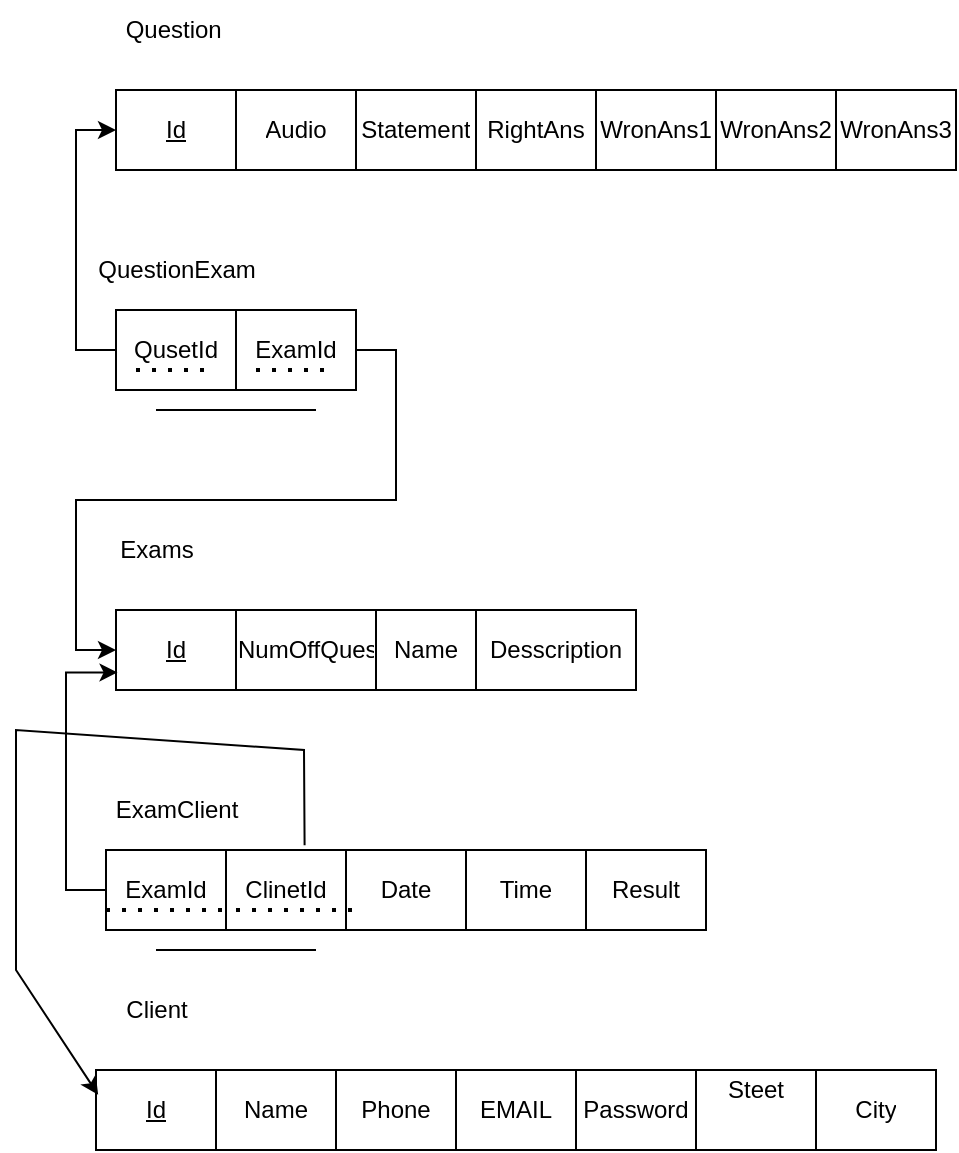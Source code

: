 <mxfile version="20.8.16" type="device"><diagram name="Page-1" id="nI84zGFlUNjvDhUsN9Tr"><mxGraphModel dx="1050" dy="629" grid="1" gridSize="10" guides="1" tooltips="1" connect="1" arrows="1" fold="1" page="1" pageScale="1" pageWidth="850" pageHeight="1100" math="0" shadow="0"><root><mxCell id="0"/><mxCell id="1" parent="0"/><mxCell id="rnU8xZPNmN3JV4nsWGYF-1" value="" style="shape=table;startSize=0;container=1;collapsible=0;childLayout=tableLayout;" vertex="1" parent="1"><mxGeometry x="70" y="60" width="420" height="40" as="geometry"/></mxCell><mxCell id="rnU8xZPNmN3JV4nsWGYF-2" value="" style="shape=tableRow;horizontal=0;startSize=0;swimlaneHead=0;swimlaneBody=0;strokeColor=inherit;top=0;left=0;bottom=0;right=0;collapsible=0;dropTarget=0;fillColor=none;points=[[0,0.5],[1,0.5]];portConstraint=eastwest;" vertex="1" parent="rnU8xZPNmN3JV4nsWGYF-1"><mxGeometry width="420" height="40" as="geometry"/></mxCell><mxCell id="rnU8xZPNmN3JV4nsWGYF-3" value="&lt;u&gt;Id&lt;/u&gt;" style="shape=partialRectangle;html=1;whiteSpace=wrap;connectable=0;strokeColor=inherit;overflow=hidden;fillColor=none;top=0;left=0;bottom=0;right=0;pointerEvents=1;" vertex="1" parent="rnU8xZPNmN3JV4nsWGYF-2"><mxGeometry width="60" height="40" as="geometry"><mxRectangle width="60" height="40" as="alternateBounds"/></mxGeometry></mxCell><mxCell id="rnU8xZPNmN3JV4nsWGYF-4" value="Audio" style="shape=partialRectangle;html=1;whiteSpace=wrap;connectable=0;strokeColor=inherit;overflow=hidden;fillColor=none;top=0;left=0;bottom=0;right=0;pointerEvents=1;" vertex="1" parent="rnU8xZPNmN3JV4nsWGYF-2"><mxGeometry x="60" width="60" height="40" as="geometry"><mxRectangle width="60" height="40" as="alternateBounds"/></mxGeometry></mxCell><mxCell id="rnU8xZPNmN3JV4nsWGYF-5" value="Statement" style="shape=partialRectangle;html=1;whiteSpace=wrap;connectable=0;strokeColor=inherit;overflow=hidden;fillColor=none;top=0;left=0;bottom=0;right=0;pointerEvents=1;" vertex="1" parent="rnU8xZPNmN3JV4nsWGYF-2"><mxGeometry x="120" width="60" height="40" as="geometry"><mxRectangle width="60" height="40" as="alternateBounds"/></mxGeometry></mxCell><mxCell id="rnU8xZPNmN3JV4nsWGYF-6" value="RightAns" style="shape=partialRectangle;html=1;whiteSpace=wrap;connectable=0;strokeColor=inherit;overflow=hidden;fillColor=none;top=0;left=0;bottom=0;right=0;pointerEvents=1;" vertex="1" parent="rnU8xZPNmN3JV4nsWGYF-2"><mxGeometry x="180" width="60" height="40" as="geometry"><mxRectangle width="60" height="40" as="alternateBounds"/></mxGeometry></mxCell><mxCell id="rnU8xZPNmN3JV4nsWGYF-7" value="WronAns1" style="shape=partialRectangle;html=1;whiteSpace=wrap;connectable=0;strokeColor=inherit;overflow=hidden;fillColor=none;top=0;left=0;bottom=0;right=0;pointerEvents=1;" vertex="1" parent="rnU8xZPNmN3JV4nsWGYF-2"><mxGeometry x="240" width="60" height="40" as="geometry"><mxRectangle width="60" height="40" as="alternateBounds"/></mxGeometry></mxCell><mxCell id="rnU8xZPNmN3JV4nsWGYF-8" value="WronAns2" style="shape=partialRectangle;html=1;whiteSpace=wrap;connectable=0;strokeColor=inherit;overflow=hidden;fillColor=none;top=0;left=0;bottom=0;right=0;pointerEvents=1;" vertex="1" parent="rnU8xZPNmN3JV4nsWGYF-2"><mxGeometry x="300" width="60" height="40" as="geometry"><mxRectangle width="60" height="40" as="alternateBounds"/></mxGeometry></mxCell><mxCell id="rnU8xZPNmN3JV4nsWGYF-9" value="WronAns3" style="shape=partialRectangle;html=1;whiteSpace=wrap;connectable=0;strokeColor=inherit;overflow=hidden;fillColor=none;top=0;left=0;bottom=0;right=0;pointerEvents=1;" vertex="1" parent="rnU8xZPNmN3JV4nsWGYF-2"><mxGeometry x="360" width="60" height="40" as="geometry"><mxRectangle width="60" height="40" as="alternateBounds"/></mxGeometry></mxCell><mxCell id="rnU8xZPNmN3JV4nsWGYF-10" value="Question&amp;nbsp;" style="text;html=1;align=center;verticalAlign=middle;resizable=0;points=[];autosize=1;strokeColor=none;fillColor=none;" vertex="1" parent="1"><mxGeometry x="65" y="15" width="70" height="30" as="geometry"/></mxCell><mxCell id="rnU8xZPNmN3JV4nsWGYF-12" value="" style="shape=table;startSize=0;container=1;collapsible=0;childLayout=tableLayout;" vertex="1" parent="1"><mxGeometry x="70" y="320" width="260" height="40" as="geometry"/></mxCell><mxCell id="rnU8xZPNmN3JV4nsWGYF-13" value="" style="shape=tableRow;horizontal=0;startSize=0;swimlaneHead=0;swimlaneBody=0;strokeColor=inherit;top=0;left=0;bottom=0;right=0;collapsible=0;dropTarget=0;fillColor=none;points=[[0,0.5],[1,0.5]];portConstraint=eastwest;" vertex="1" parent="rnU8xZPNmN3JV4nsWGYF-12"><mxGeometry width="260" height="40" as="geometry"/></mxCell><mxCell id="rnU8xZPNmN3JV4nsWGYF-14" value="&lt;u&gt;Id&lt;/u&gt;" style="shape=partialRectangle;html=1;whiteSpace=wrap;connectable=0;strokeColor=inherit;overflow=hidden;fillColor=none;top=0;left=0;bottom=0;right=0;pointerEvents=1;" vertex="1" parent="rnU8xZPNmN3JV4nsWGYF-13"><mxGeometry width="60" height="40" as="geometry"><mxRectangle width="60" height="40" as="alternateBounds"/></mxGeometry></mxCell><mxCell id="rnU8xZPNmN3JV4nsWGYF-15" value="NumOffQues" style="shape=partialRectangle;html=1;whiteSpace=wrap;connectable=0;strokeColor=inherit;overflow=hidden;fillColor=none;top=0;left=0;bottom=0;right=0;pointerEvents=1;" vertex="1" parent="rnU8xZPNmN3JV4nsWGYF-13"><mxGeometry x="60" width="70" height="40" as="geometry"><mxRectangle width="70" height="40" as="alternateBounds"/></mxGeometry></mxCell><mxCell id="rnU8xZPNmN3JV4nsWGYF-16" value="Name" style="shape=partialRectangle;html=1;whiteSpace=wrap;connectable=0;strokeColor=inherit;overflow=hidden;fillColor=none;top=0;left=0;bottom=0;right=0;pointerEvents=1;" vertex="1" parent="rnU8xZPNmN3JV4nsWGYF-13"><mxGeometry x="130" width="50" height="40" as="geometry"><mxRectangle width="50" height="40" as="alternateBounds"/></mxGeometry></mxCell><mxCell id="rnU8xZPNmN3JV4nsWGYF-17" value="Desscription" style="shape=partialRectangle;html=1;whiteSpace=wrap;connectable=0;strokeColor=inherit;overflow=hidden;fillColor=none;top=0;left=0;bottom=0;right=0;pointerEvents=1;" vertex="1" parent="rnU8xZPNmN3JV4nsWGYF-13"><mxGeometry x="180" width="80" height="40" as="geometry"><mxRectangle width="80" height="40" as="alternateBounds"/></mxGeometry></mxCell><mxCell id="rnU8xZPNmN3JV4nsWGYF-18" value="Exams" style="text;html=1;align=center;verticalAlign=middle;resizable=0;points=[];autosize=1;strokeColor=none;fillColor=none;" vertex="1" parent="1"><mxGeometry x="60" y="275" width="60" height="30" as="geometry"/></mxCell><mxCell id="rnU8xZPNmN3JV4nsWGYF-20" value="" style="shape=table;startSize=0;container=1;collapsible=0;childLayout=tableLayout;" vertex="1" parent="1"><mxGeometry x="60" y="550" width="360" height="40" as="geometry"/></mxCell><mxCell id="rnU8xZPNmN3JV4nsWGYF-21" value="" style="shape=tableRow;horizontal=0;startSize=0;swimlaneHead=0;swimlaneBody=0;strokeColor=inherit;top=0;left=0;bottom=0;right=0;collapsible=0;dropTarget=0;fillColor=none;points=[[0,0.5],[1,0.5]];portConstraint=eastwest;" vertex="1" parent="rnU8xZPNmN3JV4nsWGYF-20"><mxGeometry width="360" height="40" as="geometry"/></mxCell><mxCell id="rnU8xZPNmN3JV4nsWGYF-22" value="&lt;u&gt;Id&lt;/u&gt;" style="shape=partialRectangle;html=1;whiteSpace=wrap;connectable=0;strokeColor=inherit;overflow=hidden;fillColor=none;top=0;left=0;bottom=0;right=0;pointerEvents=1;" vertex="1" parent="rnU8xZPNmN3JV4nsWGYF-21"><mxGeometry width="60" height="40" as="geometry"><mxRectangle width="60" height="40" as="alternateBounds"/></mxGeometry></mxCell><mxCell id="rnU8xZPNmN3JV4nsWGYF-23" value="Name" style="shape=partialRectangle;html=1;whiteSpace=wrap;connectable=0;strokeColor=inherit;overflow=hidden;fillColor=none;top=0;left=0;bottom=0;right=0;pointerEvents=1;" vertex="1" parent="rnU8xZPNmN3JV4nsWGYF-21"><mxGeometry x="60" width="60" height="40" as="geometry"><mxRectangle width="60" height="40" as="alternateBounds"/></mxGeometry></mxCell><mxCell id="rnU8xZPNmN3JV4nsWGYF-24" value="Phone" style="shape=partialRectangle;html=1;whiteSpace=wrap;connectable=0;strokeColor=inherit;overflow=hidden;fillColor=none;top=0;left=0;bottom=0;right=0;pointerEvents=1;" vertex="1" parent="rnU8xZPNmN3JV4nsWGYF-21"><mxGeometry x="120" width="60" height="40" as="geometry"><mxRectangle width="60" height="40" as="alternateBounds"/></mxGeometry></mxCell><mxCell id="rnU8xZPNmN3JV4nsWGYF-25" value="EMAIL" style="shape=partialRectangle;html=1;whiteSpace=wrap;connectable=0;strokeColor=inherit;overflow=hidden;fillColor=none;top=0;left=0;bottom=0;right=0;pointerEvents=1;" vertex="1" parent="rnU8xZPNmN3JV4nsWGYF-21"><mxGeometry x="180" width="60" height="40" as="geometry"><mxRectangle width="60" height="40" as="alternateBounds"/></mxGeometry></mxCell><mxCell id="rnU8xZPNmN3JV4nsWGYF-26" value="Password" style="shape=partialRectangle;html=1;whiteSpace=wrap;connectable=0;strokeColor=inherit;overflow=hidden;fillColor=none;top=0;left=0;bottom=0;right=0;pointerEvents=1;" vertex="1" parent="rnU8xZPNmN3JV4nsWGYF-21"><mxGeometry x="240" width="60" height="40" as="geometry"><mxRectangle width="60" height="40" as="alternateBounds"/></mxGeometry></mxCell><mxCell id="rnU8xZPNmN3JV4nsWGYF-27" value="Steet&lt;table style=&quot;border-color: var(--border-color);&quot;&gt;&lt;tbody style=&quot;border-color: var(--border-color);&quot;&gt;&lt;tr style=&quot;border-color: var(--border-color);&quot;&gt;&lt;td style=&quot;border-color: var(--border-color);&quot;&gt;&lt;br style=&quot;border-color: var(--border-color);&quot;&gt;&lt;/td&gt;&lt;/tr&gt;&lt;/tbody&gt;&lt;/table&gt;" style="shape=partialRectangle;html=1;whiteSpace=wrap;connectable=0;strokeColor=inherit;overflow=hidden;fillColor=none;top=0;left=0;bottom=0;right=0;pointerEvents=1;" vertex="1" parent="rnU8xZPNmN3JV4nsWGYF-21"><mxGeometry x="300" width="60" height="40" as="geometry"><mxRectangle width="60" height="40" as="alternateBounds"/></mxGeometry></mxCell><mxCell id="rnU8xZPNmN3JV4nsWGYF-28" value="Client" style="text;html=1;align=center;verticalAlign=middle;resizable=0;points=[];autosize=1;strokeColor=none;fillColor=none;" vertex="1" parent="1"><mxGeometry x="65" y="505" width="50" height="30" as="geometry"/></mxCell><mxCell id="rnU8xZPNmN3JV4nsWGYF-29" value="" style="shape=table;startSize=0;container=1;collapsible=0;childLayout=tableLayout;" vertex="1" parent="1"><mxGeometry x="420" y="550" width="60" height="40" as="geometry"/></mxCell><mxCell id="rnU8xZPNmN3JV4nsWGYF-30" value="" style="shape=tableRow;horizontal=0;startSize=0;swimlaneHead=0;swimlaneBody=0;strokeColor=inherit;top=0;left=0;bottom=0;right=0;collapsible=0;dropTarget=0;fillColor=none;points=[[0,0.5],[1,0.5]];portConstraint=eastwest;" vertex="1" parent="rnU8xZPNmN3JV4nsWGYF-29"><mxGeometry width="60" height="40" as="geometry"/></mxCell><mxCell id="rnU8xZPNmN3JV4nsWGYF-31" value="City" style="shape=partialRectangle;html=1;whiteSpace=wrap;connectable=0;strokeColor=inherit;overflow=hidden;fillColor=none;top=0;left=0;bottom=0;right=0;pointerEvents=1;" vertex="1" parent="rnU8xZPNmN3JV4nsWGYF-30"><mxGeometry width="60" height="40" as="geometry"><mxRectangle width="60" height="40" as="alternateBounds"/></mxGeometry></mxCell><mxCell id="rnU8xZPNmN3JV4nsWGYF-33" value="" style="shape=table;startSize=0;container=1;collapsible=0;childLayout=tableLayout;" vertex="1" parent="1"><mxGeometry x="70" y="170" width="120" height="40" as="geometry"/></mxCell><mxCell id="rnU8xZPNmN3JV4nsWGYF-34" value="" style="shape=tableRow;horizontal=0;startSize=0;swimlaneHead=0;swimlaneBody=0;strokeColor=inherit;top=0;left=0;bottom=0;right=0;collapsible=0;dropTarget=0;fillColor=none;points=[[0,0.5],[1,0.5]];portConstraint=eastwest;" vertex="1" parent="rnU8xZPNmN3JV4nsWGYF-33"><mxGeometry width="120" height="40" as="geometry"/></mxCell><mxCell id="rnU8xZPNmN3JV4nsWGYF-35" value="QusetId" style="shape=partialRectangle;html=1;whiteSpace=wrap;connectable=0;strokeColor=inherit;overflow=hidden;fillColor=none;top=0;left=0;bottom=0;right=0;pointerEvents=1;" vertex="1" parent="rnU8xZPNmN3JV4nsWGYF-34"><mxGeometry width="60" height="40" as="geometry"><mxRectangle width="60" height="40" as="alternateBounds"/></mxGeometry></mxCell><mxCell id="rnU8xZPNmN3JV4nsWGYF-36" value="ExamId" style="shape=partialRectangle;html=1;whiteSpace=wrap;connectable=0;strokeColor=inherit;overflow=hidden;fillColor=none;top=0;left=0;bottom=0;right=0;pointerEvents=1;" vertex="1" parent="rnU8xZPNmN3JV4nsWGYF-34"><mxGeometry x="60" width="60" height="40" as="geometry"><mxRectangle width="60" height="40" as="alternateBounds"/></mxGeometry></mxCell><mxCell id="rnU8xZPNmN3JV4nsWGYF-37" value="QuestionExam" style="text;html=1;align=center;verticalAlign=middle;resizable=0;points=[];autosize=1;strokeColor=none;fillColor=none;" vertex="1" parent="1"><mxGeometry x="50" y="135" width="100" height="30" as="geometry"/></mxCell><mxCell id="rnU8xZPNmN3JV4nsWGYF-38" value="" style="endArrow=none;dashed=1;html=1;dashPattern=1 3;strokeWidth=2;rounded=0;" edge="1" parent="1"><mxGeometry width="50" height="50" relative="1" as="geometry"><mxPoint x="80" y="200" as="sourcePoint"/><mxPoint x="120" y="200" as="targetPoint"/></mxGeometry></mxCell><mxCell id="rnU8xZPNmN3JV4nsWGYF-39" value="" style="endArrow=none;dashed=1;html=1;dashPattern=1 3;strokeWidth=2;rounded=0;" edge="1" parent="1"><mxGeometry width="50" height="50" relative="1" as="geometry"><mxPoint x="140" y="200" as="sourcePoint"/><mxPoint x="180" y="200" as="targetPoint"/></mxGeometry></mxCell><mxCell id="rnU8xZPNmN3JV4nsWGYF-40" value="" style="shape=table;startSize=0;container=1;collapsible=0;childLayout=tableLayout;" vertex="1" parent="1"><mxGeometry x="65" y="440" width="300" height="40" as="geometry"/></mxCell><mxCell id="rnU8xZPNmN3JV4nsWGYF-41" value="" style="shape=tableRow;horizontal=0;startSize=0;swimlaneHead=0;swimlaneBody=0;strokeColor=inherit;top=0;left=0;bottom=0;right=0;collapsible=0;dropTarget=0;fillColor=none;points=[[0,0.5],[1,0.5]];portConstraint=eastwest;" vertex="1" parent="rnU8xZPNmN3JV4nsWGYF-40"><mxGeometry width="300" height="40" as="geometry"/></mxCell><mxCell id="rnU8xZPNmN3JV4nsWGYF-42" value="ExamId" style="shape=partialRectangle;html=1;whiteSpace=wrap;connectable=0;strokeColor=inherit;overflow=hidden;fillColor=none;top=0;left=0;bottom=0;right=0;pointerEvents=1;" vertex="1" parent="rnU8xZPNmN3JV4nsWGYF-41"><mxGeometry width="60" height="40" as="geometry"><mxRectangle width="60" height="40" as="alternateBounds"/></mxGeometry></mxCell><mxCell id="rnU8xZPNmN3JV4nsWGYF-43" value="ClinetId" style="shape=partialRectangle;html=1;whiteSpace=wrap;connectable=0;strokeColor=inherit;overflow=hidden;fillColor=none;top=0;left=0;bottom=0;right=0;pointerEvents=1;" vertex="1" parent="rnU8xZPNmN3JV4nsWGYF-41"><mxGeometry x="60" width="60" height="40" as="geometry"><mxRectangle width="60" height="40" as="alternateBounds"/></mxGeometry></mxCell><mxCell id="rnU8xZPNmN3JV4nsWGYF-44" value="Date" style="shape=partialRectangle;html=1;whiteSpace=wrap;connectable=0;strokeColor=inherit;overflow=hidden;fillColor=none;top=0;left=0;bottom=0;right=0;pointerEvents=1;" vertex="1" parent="rnU8xZPNmN3JV4nsWGYF-41"><mxGeometry x="120" width="60" height="40" as="geometry"><mxRectangle width="60" height="40" as="alternateBounds"/></mxGeometry></mxCell><mxCell id="rnU8xZPNmN3JV4nsWGYF-45" value="Time" style="shape=partialRectangle;html=1;whiteSpace=wrap;connectable=0;strokeColor=inherit;overflow=hidden;fillColor=none;top=0;left=0;bottom=0;right=0;pointerEvents=1;" vertex="1" parent="rnU8xZPNmN3JV4nsWGYF-41"><mxGeometry x="180" width="60" height="40" as="geometry"><mxRectangle width="60" height="40" as="alternateBounds"/></mxGeometry></mxCell><mxCell id="rnU8xZPNmN3JV4nsWGYF-46" value="Result" style="shape=partialRectangle;html=1;whiteSpace=wrap;connectable=0;strokeColor=inherit;overflow=hidden;fillColor=none;top=0;left=0;bottom=0;right=0;pointerEvents=1;" vertex="1" parent="rnU8xZPNmN3JV4nsWGYF-41"><mxGeometry x="240" width="60" height="40" as="geometry"><mxRectangle width="60" height="40" as="alternateBounds"/></mxGeometry></mxCell><mxCell id="rnU8xZPNmN3JV4nsWGYF-47" value="ExamClient" style="text;html=1;align=center;verticalAlign=middle;resizable=0;points=[];autosize=1;strokeColor=none;fillColor=none;" vertex="1" parent="1"><mxGeometry x="60" y="405" width="80" height="30" as="geometry"/></mxCell><mxCell id="rnU8xZPNmN3JV4nsWGYF-48" value="" style="endArrow=none;dashed=1;html=1;dashPattern=1 3;strokeWidth=2;rounded=0;" edge="1" parent="1"><mxGeometry width="50" height="50" relative="1" as="geometry"><mxPoint x="65" y="470" as="sourcePoint"/><mxPoint x="125" y="470" as="targetPoint"/></mxGeometry></mxCell><mxCell id="rnU8xZPNmN3JV4nsWGYF-49" value="" style="endArrow=none;dashed=1;html=1;dashPattern=1 3;strokeWidth=2;rounded=0;" edge="1" parent="1"><mxGeometry width="50" height="50" relative="1" as="geometry"><mxPoint x="130" y="470" as="sourcePoint"/><mxPoint x="190" y="470" as="targetPoint"/><Array as="points"><mxPoint x="140" y="470"/></Array></mxGeometry></mxCell><mxCell id="rnU8xZPNmN3JV4nsWGYF-51" style="edgeStyle=orthogonalEdgeStyle;rounded=0;orthogonalLoop=1;jettySize=auto;html=1;exitX=0;exitY=0.5;exitDx=0;exitDy=0;entryX=0;entryY=0.5;entryDx=0;entryDy=0;" edge="1" parent="1" source="rnU8xZPNmN3JV4nsWGYF-34" target="rnU8xZPNmN3JV4nsWGYF-2"><mxGeometry relative="1" as="geometry"/></mxCell><mxCell id="rnU8xZPNmN3JV4nsWGYF-52" style="edgeStyle=orthogonalEdgeStyle;rounded=0;orthogonalLoop=1;jettySize=auto;html=1;exitX=1;exitY=0.5;exitDx=0;exitDy=0;" edge="1" parent="1" source="rnU8xZPNmN3JV4nsWGYF-34" target="rnU8xZPNmN3JV4nsWGYF-13"><mxGeometry relative="1" as="geometry"/></mxCell><mxCell id="rnU8xZPNmN3JV4nsWGYF-53" style="edgeStyle=orthogonalEdgeStyle;rounded=0;orthogonalLoop=1;jettySize=auto;html=1;exitX=0;exitY=0.5;exitDx=0;exitDy=0;entryX=0.003;entryY=0.78;entryDx=0;entryDy=0;entryPerimeter=0;" edge="1" parent="1" source="rnU8xZPNmN3JV4nsWGYF-41" target="rnU8xZPNmN3JV4nsWGYF-13"><mxGeometry relative="1" as="geometry"/></mxCell><mxCell id="rnU8xZPNmN3JV4nsWGYF-54" value="" style="endArrow=classic;html=1;rounded=0;exitX=0.331;exitY=-0.06;exitDx=0;exitDy=0;exitPerimeter=0;entryX=0.003;entryY=0.31;entryDx=0;entryDy=0;entryPerimeter=0;" edge="1" parent="1" source="rnU8xZPNmN3JV4nsWGYF-41" target="rnU8xZPNmN3JV4nsWGYF-21"><mxGeometry width="50" height="50" relative="1" as="geometry"><mxPoint x="400" y="350" as="sourcePoint"/><mxPoint x="450" y="300" as="targetPoint"/><Array as="points"><mxPoint x="164" y="390"/><mxPoint x="20" y="380"/><mxPoint x="20" y="440"/><mxPoint x="20" y="500"/></Array></mxGeometry></mxCell><mxCell id="rnU8xZPNmN3JV4nsWGYF-55" value="" style="endArrow=none;html=1;rounded=0;" edge="1" parent="1"><mxGeometry width="50" height="50" relative="1" as="geometry"><mxPoint x="90" y="490" as="sourcePoint"/><mxPoint x="170" y="490" as="targetPoint"/></mxGeometry></mxCell><mxCell id="rnU8xZPNmN3JV4nsWGYF-56" value="" style="endArrow=none;html=1;rounded=0;" edge="1" parent="1"><mxGeometry width="50" height="50" relative="1" as="geometry"><mxPoint x="90" y="220" as="sourcePoint"/><mxPoint x="170" y="220" as="targetPoint"/></mxGeometry></mxCell></root></mxGraphModel></diagram></mxfile>